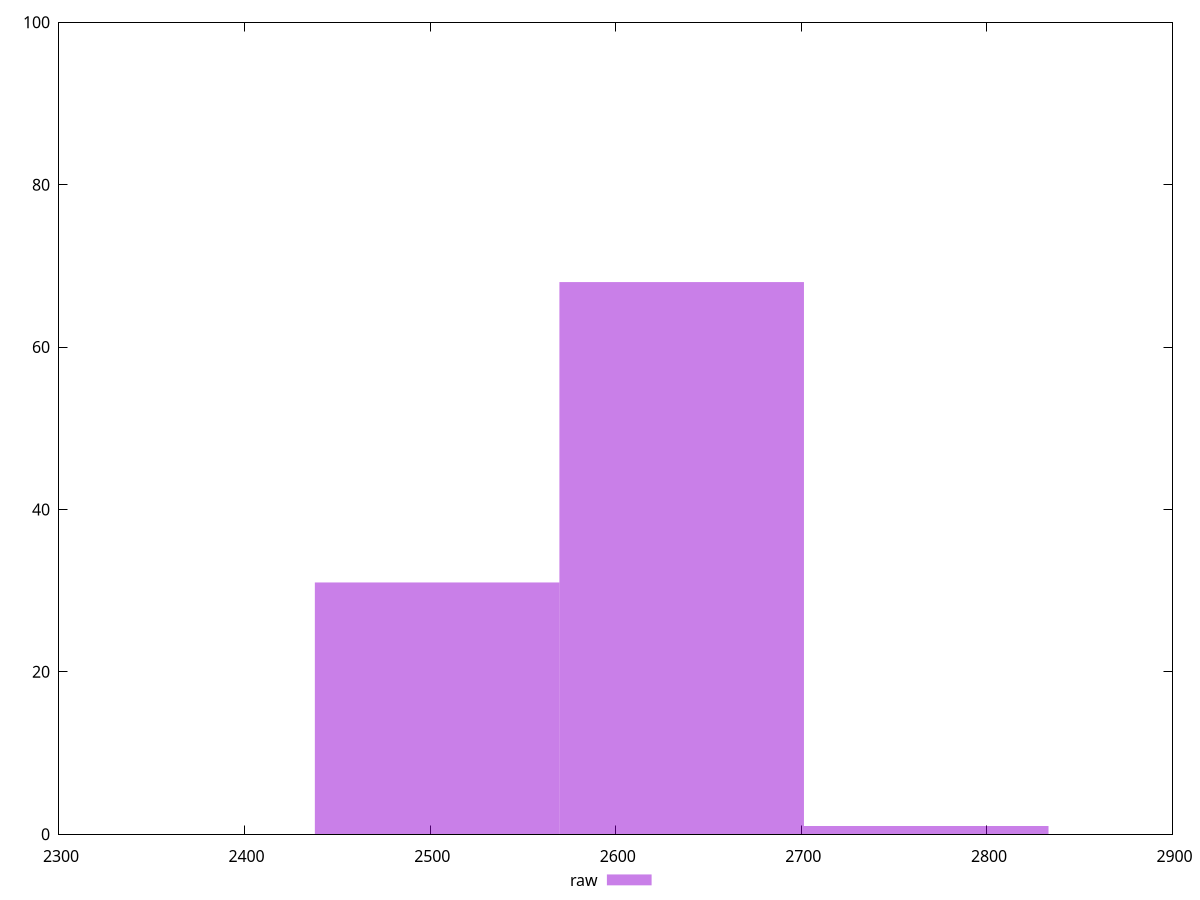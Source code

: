 reset
set terminal svg size 640, 490 enhanced background rgb 'white'
set output "report_00007_2020-12-11T15:55:29.892Z/speed-index/samples/pages+cached+noexternal/raw/histogram.svg"

$raw <<EOF
2503.7498007890317 31
2635.5261060937173 68
2767.3024113984034 1
EOF

set key outside below
set boxwidth 131.77630530468588
set yrange [0:100]
set style fill transparent solid 0.5 noborder

plot \
  $raw title "raw" with boxes, \


reset